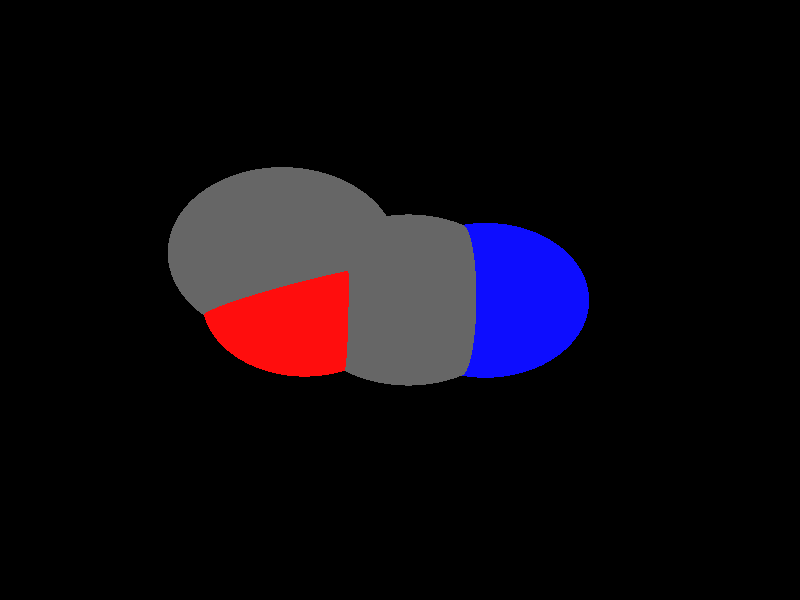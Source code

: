 global_settings {
	ambient_light rgb <0.200000002980232, 0.200000002980232, 0.200000002980232>
	max_trace_level 15
}

background { color rgb <0,0,0> }

camera {
	perspective
	location <-0.0845207349412662, 17.6497613280579, -4.9329385520349>
	angle 40
	up <0.0057253968743116, 0.300421408811787, 0.953789388155568>
	right <-0.995948118322732, 0.087315881032478, -0.0215239989066113> * 1
	direction <-0.0897472308210191, -0.949801512973665, 0.299704054882304> }

light_source {
	<-24.5307699061734, 42.918137596461, 12.2384311480129>
	color rgb <1, 1, 1>
	fade_distance 69.7884718273727
	fade_power 0
	spotlight
	area_light <20, 0, 0>, <0, 0, 20>, 20, 20
	circular
	orient
	point_at <24.5307699061734, -42.918137596461, -12.2384311480129>
}

light_source {
	<26.376297112769, -11.6706730963141, 29.1270487519922>
	color rgb <0.300000011920929, 0.300000011920929, 0.300000011920929> shadowless
	fade_distance 69.7884718273727
	fade_power 0
	parallel
	point_at <-26.376297112769, 11.6706730963141, -29.1270487519922>
}

#default {
	finish {ambient 0.5 diffuse 1 specular 0.2 roughness .01 metallic 1}
}

union {
cylinder {
	<-1.686, 1.9088876897808, 0.0230549157055669>, 	<-2.2795, 1.9088876897808, 0.0230549157055669>, 0.075
	pigment { rgbt <0.400000005960464, 0.400000005960464, 0.400000005960464, 0> }
}
cylinder {
	<-1.686, 2.09402229779273, 0.0838326000664361>, 	<-2.2795, 2.09402229779273, 0.0838326000664361>, 0.075
	pigment { rgbt <0.400000005960464, 0.400000005960464, 0.400000005960464, 0> }
}
cylinder {
	<-1.686, 2.05409001242647, -0.106887515772003>, 	<-2.2795, 2.05409001242647, -0.106887515772003>, 0.075
	pigment { rgbt <0.400000005960464, 0.400000005960464, 0.400000005960464, 0> }
}
cylinder {
	<-2.2795, 1.9088876897808, 0.0230549157055669>, 	<-2.846, 1.9088876897808, 0.0230549157055669>, 0.075
	pigment { rgbt <0.0500000007450581, 0.0500000007450581, 1, 0> }
}
cylinder {
	<-2.2795, 2.09402229779273, 0.0838326000664361>, 	<-2.846, 2.09402229779273, 0.0838326000664361>, 0.075
	pigment { rgbt <0.0500000007450581, 0.0500000007450581, 1, 0> }
}
cylinder {
	<-2.2795, 2.05409001242647, -0.106887515772003>, 	<-2.846, 2.05409001242647, -0.106887515772003>, 0.075
	pigment { rgbt <0.0500000007450581, 0.0500000007450581, 1, 0> }
}
cylinder {
	<-1.686, 2.019, 0>, 	<-0.893, 2.019, 0>, 0.075
	pigment { rgbt <0.400000005960464, 0.400000005960464, 0.400000005960464, 0> }
}
cylinder {
	<-0.893, 2.019, 0>, 	<-0.154, 2.019, 0>, 0.075
	pigment { rgbt <1, 0.0500000007450581, 0.0500000007450581, 0> }
}
cylinder {
	<-0.154, 2.019, 0>, 	<-0.00133499613436195, 2.1074913507426, 0.422642493649722>, 0.075
	pigment { rgbt <1, 0.0500000007450581, 0.0500000007450581, 0> }
}
cylinder {
	<-0.00133499613436195, 2.1074913507426, 0.422642493649722>, 	<0.1693298116805, 2.20641617952035, 0.895116198341114>, 0.075
	pigment { rgbt <0.400000005960464, 0.400000005960464, 0.400000005960464, 0> }
}
sphere {
	<-1.686, 2.019, 0>, 0.4104
	pigment { rgbt <0.400000005960464, 0.400000005960464, 0.400000005960464,0> }
}
sphere {
	<-2.846, 2.019, 0>, 0.3834
	pigment { rgbt <0.0500000007450581, 0.0500000007450581, 1,0> }
}
sphere {
	<-0.154, 2.019, 0>, 0.3564
	pigment { rgbt <1, 0.0500000007450581, 0.0500000007450581,0> }
}
sphere {
	<0.1693298116805, 2.20641617952035, 0.895116198341114>, 0.4104
	pigment { rgbt <0.400000005960464, 0.400000005960464, 0.400000005960464,0> }
}
}
merge {
}
union {
}
merge {
sphere {
	<-1.686, 2.019, 0>, 1.69983
	pigment { rgbt <0, 0, 0,0> }
}
sphere {
	<-2.846, 2.019, 0>, 1.549845
	pigment { rgbt <0, 0, 0,0> }
}
sphere {
	<-0.154, 2.019, 0>, 1.519848
	pigment { rgbt <0, 0, 0,0> }
}
sphere {
	<0.1693298116805, 2.20641617952035, 0.895116198341114>, 1.69983
	pigment { rgbt <0, 0, 0,0> }
}
sphere {
	<-1.686, 2.019, 0>, 1.7
	pigment { rgbt <0.400000005960464, 0.400000005960464, 0.400000005960464,0.350000023841858> }
}
sphere {
	<-2.846, 2.019, 0>, 1.55
	pigment { rgbt <0.0500000007450581, 0.0500000007450581, 1,0.350000023841858> }
}
sphere {
	<-0.154, 2.019, 0>, 1.52
	pigment { rgbt <1, 0.0500000007450581, 0.0500000007450581,0.350000023841858> }
}
sphere {
	<0.1693298116805, 2.20641617952035, 0.895116198341114>, 1.7
	pigment { rgbt <0.400000005960464, 0.400000005960464, 0.400000005960464,0.350000023841858> }
}
}
